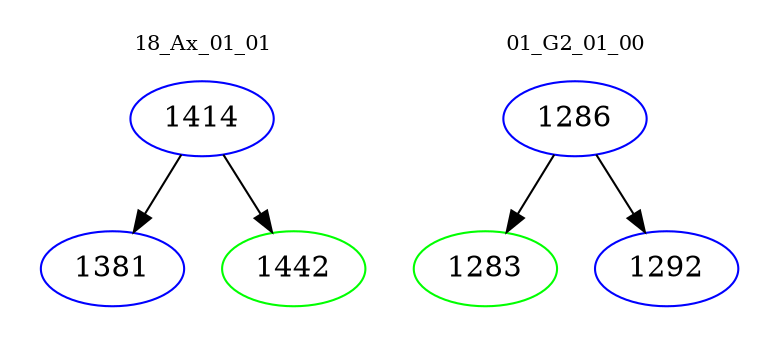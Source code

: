 digraph{
subgraph cluster_0 {
color = white
label = "18_Ax_01_01";
fontsize=10;
T0_1414 [label="1414", color="blue"]
T0_1414 -> T0_1381 [color="black"]
T0_1381 [label="1381", color="blue"]
T0_1414 -> T0_1442 [color="black"]
T0_1442 [label="1442", color="green"]
}
subgraph cluster_1 {
color = white
label = "01_G2_01_00";
fontsize=10;
T1_1286 [label="1286", color="blue"]
T1_1286 -> T1_1283 [color="black"]
T1_1283 [label="1283", color="green"]
T1_1286 -> T1_1292 [color="black"]
T1_1292 [label="1292", color="blue"]
}
}
